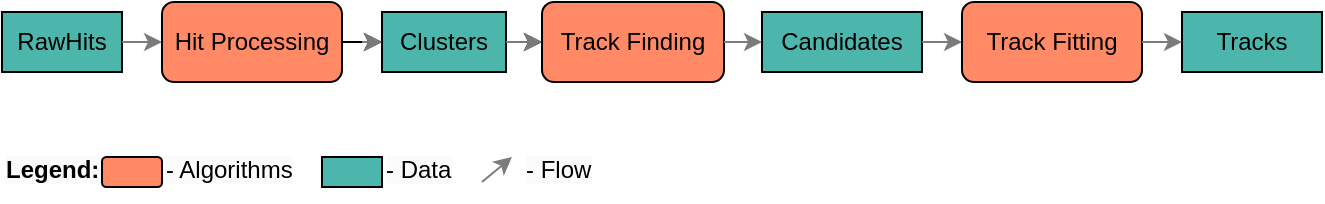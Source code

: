 <mxfile version="27.0.9">
  <diagram name="Page-1" id="HX-n5RwU4yS9j-6OuBTY">
    <mxGraphModel dx="2066" dy="1202" grid="1" gridSize="10" guides="1" tooltips="1" connect="1" arrows="1" fold="1" page="1" pageScale="1" pageWidth="850" pageHeight="1100" math="0" shadow="0">
      <root>
        <mxCell id="0" />
        <mxCell id="1" parent="0" />
        <mxCell id="Q2nsGRmkFAV52NvcU29X-1" value="RawHits" style="rounded=0;whiteSpace=wrap;html=1;fillColor=#4DB6AC;" parent="1" vertex="1">
          <mxGeometry x="90" y="45" width="60" height="30" as="geometry" />
        </mxCell>
        <mxCell id="03DxG6IQkUXKNhE9hXaz-5" value="" style="edgeStyle=orthogonalEdgeStyle;rounded=0;orthogonalLoop=1;jettySize=auto;html=1;" parent="1" source="Q2nsGRmkFAV52NvcU29X-2" target="Q2nsGRmkFAV52NvcU29X-3" edge="1">
          <mxGeometry relative="1" as="geometry" />
        </mxCell>
        <mxCell id="8F0eezevLwGjvQnEkPQW-14" value="" style="edgeStyle=orthogonalEdgeStyle;rounded=0;orthogonalLoop=1;jettySize=auto;html=1;" parent="1" source="Q2nsGRmkFAV52NvcU29X-2" target="Q2nsGRmkFAV52NvcU29X-5" edge="1">
          <mxGeometry relative="1" as="geometry" />
        </mxCell>
        <mxCell id="Q2nsGRmkFAV52NvcU29X-2" value="Hit Processing" style="rounded=1;whiteSpace=wrap;html=1;fillColor=#FF8A65;" parent="1" vertex="1">
          <mxGeometry x="170" y="40" width="90" height="40" as="geometry" />
        </mxCell>
        <mxCell id="Q2nsGRmkFAV52NvcU29X-3" value="Clusters" style="rounded=0;whiteSpace=wrap;html=1;fillColor=#4DB6AC;" parent="1" vertex="1">
          <mxGeometry x="280" y="45" width="62" height="30" as="geometry" />
        </mxCell>
        <mxCell id="Q2nsGRmkFAV52NvcU29X-5" value="Track Finding" style="rounded=1;whiteSpace=wrap;html=1;fillColor=#FF8A65;" parent="1" vertex="1">
          <mxGeometry x="360" y="40" width="91" height="40" as="geometry" />
        </mxCell>
        <mxCell id="Q2nsGRmkFAV52NvcU29X-6" value="Candidates" style="rounded=0;whiteSpace=wrap;html=1;fillColor=#4DB6AC;" parent="1" vertex="1">
          <mxGeometry x="470" y="45" width="80" height="30" as="geometry" />
        </mxCell>
        <mxCell id="Q2nsGRmkFAV52NvcU29X-8" value="Track Fitting" style="rounded=1;whiteSpace=wrap;html=1;fillColor=#FF8A65;" parent="1" vertex="1">
          <mxGeometry x="570" y="40" width="90" height="40" as="geometry" />
        </mxCell>
        <mxCell id="Q2nsGRmkFAV52NvcU29X-9" value="Tracks" style="rounded=0;whiteSpace=wrap;html=1;fillColor=#4DB6AC;" parent="1" vertex="1">
          <mxGeometry x="680" y="45" width="70" height="30" as="geometry" />
        </mxCell>
        <mxCell id="Q2nsGRmkFAV52NvcU29X-17" value="" style="endArrow=classic;html=1;rounded=0;exitX=1;exitY=0.5;exitDx=0;exitDy=0;entryX=0;entryY=0.5;entryDx=0;entryDy=0;strokeColor=#7B7B7B;" parent="1" source="Q2nsGRmkFAV52NvcU29X-1" target="Q2nsGRmkFAV52NvcU29X-2" edge="1">
          <mxGeometry width="50" height="50" relative="1" as="geometry">
            <mxPoint x="455" y="435" as="sourcePoint" />
            <mxPoint x="505" y="385" as="targetPoint" />
          </mxGeometry>
        </mxCell>
        <mxCell id="Q2nsGRmkFAV52NvcU29X-18" value="" style="endArrow=classic;html=1;rounded=0;entryX=0;entryY=0.5;entryDx=0;entryDy=0;strokeColor=#7B7B7B;" parent="1" target="Q2nsGRmkFAV52NvcU29X-3" edge="1">
          <mxGeometry width="50" height="50" relative="1" as="geometry">
            <mxPoint x="270" y="60" as="sourcePoint" />
            <mxPoint x="285" y="59.76" as="targetPoint" />
          </mxGeometry>
        </mxCell>
        <mxCell id="Q2nsGRmkFAV52NvcU29X-19" value="" style="endArrow=classic;html=1;rounded=0;exitX=1;exitY=0.5;exitDx=0;exitDy=0;entryX=0;entryY=0.5;entryDx=0;entryDy=0;strokeColor=#7B7B7B;" parent="1" source="Q2nsGRmkFAV52NvcU29X-3" target="Q2nsGRmkFAV52NvcU29X-5" edge="1">
          <mxGeometry width="50" height="50" relative="1" as="geometry">
            <mxPoint x="295" y="69.5" as="sourcePoint" />
            <mxPoint x="325" y="69.5" as="targetPoint" />
          </mxGeometry>
        </mxCell>
        <mxCell id="Q2nsGRmkFAV52NvcU29X-20" value="" style="endArrow=classic;html=1;rounded=0;exitX=1;exitY=0.5;exitDx=0;exitDy=0;entryX=0;entryY=0.5;entryDx=0;entryDy=0;strokeColor=#7B7B7B;" parent="1" source="Q2nsGRmkFAV52NvcU29X-5" target="Q2nsGRmkFAV52NvcU29X-6" edge="1">
          <mxGeometry width="50" height="50" relative="1" as="geometry">
            <mxPoint x="305" y="79.5" as="sourcePoint" />
            <mxPoint x="335" y="79.5" as="targetPoint" />
          </mxGeometry>
        </mxCell>
        <mxCell id="Q2nsGRmkFAV52NvcU29X-21" value="" style="endArrow=classic;html=1;rounded=0;exitX=1;exitY=0.5;exitDx=0;exitDy=0;entryX=0;entryY=0.5;entryDx=0;entryDy=0;strokeColor=#7B7B7B;" parent="1" source="Q2nsGRmkFAV52NvcU29X-6" target="Q2nsGRmkFAV52NvcU29X-8" edge="1">
          <mxGeometry width="50" height="50" relative="1" as="geometry">
            <mxPoint x="315" y="89.5" as="sourcePoint" />
            <mxPoint x="345" y="89.5" as="targetPoint" />
          </mxGeometry>
        </mxCell>
        <mxCell id="Q2nsGRmkFAV52NvcU29X-22" value="" style="endArrow=classic;html=1;rounded=0;exitX=1;exitY=0.5;exitDx=0;exitDy=0;entryX=0;entryY=0.5;entryDx=0;entryDy=0;strokeColor=#7B7B7B;" parent="1" source="Q2nsGRmkFAV52NvcU29X-8" target="Q2nsGRmkFAV52NvcU29X-9" edge="1">
          <mxGeometry width="50" height="50" relative="1" as="geometry">
            <mxPoint x="325" y="99.5" as="sourcePoint" />
            <mxPoint x="355" y="99.5" as="targetPoint" />
          </mxGeometry>
        </mxCell>
        <mxCell id="03DxG6IQkUXKNhE9hXaz-2" style="edgeStyle=orthogonalEdgeStyle;rounded=0;orthogonalLoop=1;jettySize=auto;html=1;exitX=0.5;exitY=1;exitDx=0;exitDy=0;" parent="1" source="Q2nsGRmkFAV52NvcU29X-5" target="Q2nsGRmkFAV52NvcU29X-5" edge="1">
          <mxGeometry relative="1" as="geometry" />
        </mxCell>
        <mxCell id="8F0eezevLwGjvQnEkPQW-6" value="&lt;span style=&quot;color: rgb(0, 0, 0); font-family: Helvetica; font-size: 12px; font-style: normal; font-variant-ligatures: normal; font-variant-caps: normal; letter-spacing: normal; orphans: 2; text-align: center; text-indent: 0px; text-transform: none; widows: 2; word-spacing: 0px; -webkit-text-stroke-width: 0px; white-space: normal; background-color: rgb(251, 251, 251); text-decoration-thickness: initial; text-decoration-style: initial; text-decoration-color: initial; float: none; display: inline !important;&quot;&gt;&lt;b&gt;Legend:&lt;/b&gt;&lt;/span&gt;" style="text;whiteSpace=wrap;html=1;" parent="1" vertex="1">
          <mxGeometry x="90" y="110" width="90" height="30" as="geometry" />
        </mxCell>
        <mxCell id="8F0eezevLwGjvQnEkPQW-1" value="" style="rounded=1;whiteSpace=wrap;html=1;fillColor=#FF8A65;" parent="1" vertex="1">
          <mxGeometry x="140" y="117.5" width="30" height="15" as="geometry" />
        </mxCell>
        <mxCell id="8F0eezevLwGjvQnEkPQW-2" value="&lt;span style=&quot;color: rgb(0, 0, 0); font-family: Helvetica; font-size: 12px; font-style: normal; font-variant-ligatures: normal; font-variant-caps: normal; font-weight: 400; letter-spacing: normal; orphans: 2; text-align: center; text-indent: 0px; text-transform: none; widows: 2; word-spacing: 0px; -webkit-text-stroke-width: 0px; white-space: normal; background-color: rgb(251, 251, 251); text-decoration-thickness: initial; text-decoration-style: initial; text-decoration-color: initial; float: none; display: inline !important;&quot;&gt;- Algorithms&lt;/span&gt;" style="text;whiteSpace=wrap;html=1;" parent="1" vertex="1">
          <mxGeometry x="170" y="110" width="70" height="30" as="geometry" />
        </mxCell>
        <mxCell id="8F0eezevLwGjvQnEkPQW-4" value="" style="rounded=0;whiteSpace=wrap;html=1;fillColor=#4DB6AC;" parent="1" vertex="1">
          <mxGeometry x="250" y="117.5" width="30" height="15" as="geometry" />
        </mxCell>
        <mxCell id="8F0eezevLwGjvQnEkPQW-5" value="&lt;span style=&quot;color: rgb(0, 0, 0); font-family: Helvetica; font-size: 12px; font-style: normal; font-variant-ligatures: normal; font-variant-caps: normal; font-weight: 400; letter-spacing: normal; orphans: 2; text-align: center; text-indent: 0px; text-transform: none; widows: 2; word-spacing: 0px; -webkit-text-stroke-width: 0px; white-space: normal; background-color: rgb(251, 251, 251); text-decoration-thickness: initial; text-decoration-style: initial; text-decoration-color: initial; float: none; display: inline !important;&quot;&gt;- Data&lt;/span&gt;" style="text;whiteSpace=wrap;html=1;" parent="1" vertex="1">
          <mxGeometry x="280" y="110" width="40" height="30" as="geometry" />
        </mxCell>
        <mxCell id="8F0eezevLwGjvQnEkPQW-10" value="" style="endArrow=classic;html=1;rounded=0;entryX=0;entryY=0.5;entryDx=0;entryDy=0;strokeColor=#7B7B7B;" parent="1" edge="1">
          <mxGeometry width="50" height="50" relative="1" as="geometry">
            <mxPoint x="330" y="130" as="sourcePoint" />
            <mxPoint x="345" y="117.5" as="targetPoint" />
          </mxGeometry>
        </mxCell>
        <mxCell id="8F0eezevLwGjvQnEkPQW-11" value="&lt;span style=&quot;color: rgb(0, 0, 0); font-family: Helvetica; font-size: 12px; font-style: normal; font-variant-ligatures: normal; font-variant-caps: normal; font-weight: 400; letter-spacing: normal; orphans: 2; text-align: center; text-indent: 0px; text-transform: none; widows: 2; word-spacing: 0px; -webkit-text-stroke-width: 0px; white-space: normal; background-color: rgb(251, 251, 251); text-decoration-thickness: initial; text-decoration-style: initial; text-decoration-color: initial; float: none; display: inline !important;&quot;&gt;- Flow&lt;/span&gt;" style="text;whiteSpace=wrap;html=1;" parent="1" vertex="1">
          <mxGeometry x="350" y="110" width="40" height="30" as="geometry" />
        </mxCell>
      </root>
    </mxGraphModel>
  </diagram>
</mxfile>
